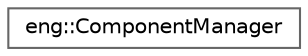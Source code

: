 digraph "Graphical Class Hierarchy"
{
 // LATEX_PDF_SIZE
  bgcolor="transparent";
  edge [fontname=Helvetica,fontsize=10,labelfontname=Helvetica,labelfontsize=10];
  node [fontname=Helvetica,fontsize=10,shape=box,height=0.2,width=0.4];
  rankdir="LR";
  Node0 [label="eng::ComponentManager",height=0.2,width=0.4,color="grey40", fillcolor="white", style="filled",URL="$classeng_1_1_component_manager.html",tooltip="The engine's ComponentManager."];
}

